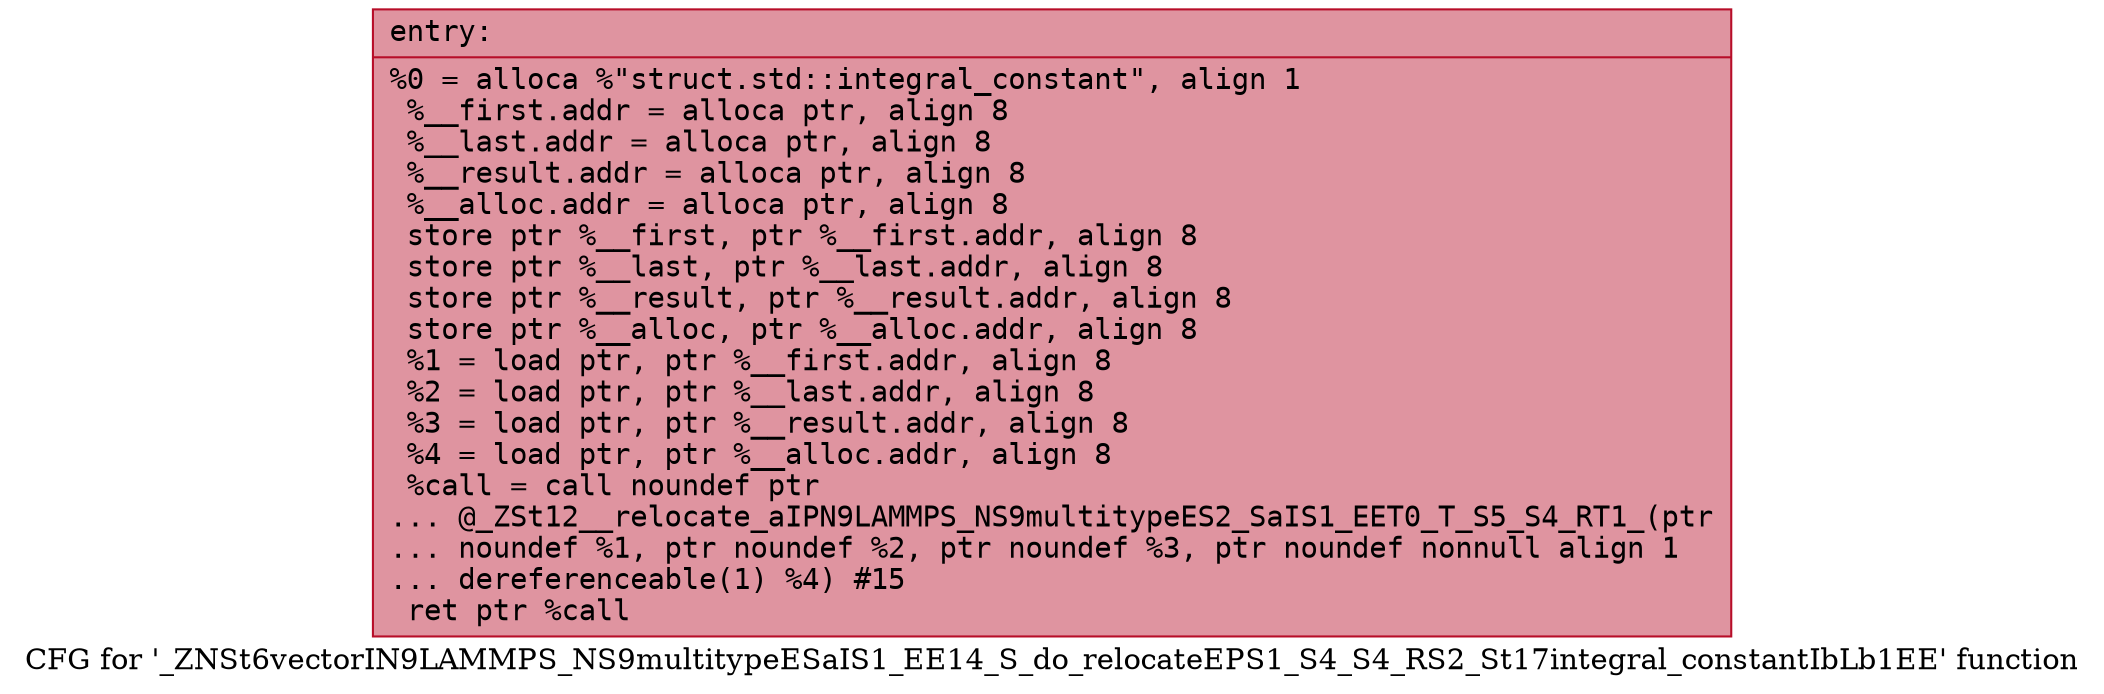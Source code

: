 digraph "CFG for '_ZNSt6vectorIN9LAMMPS_NS9multitypeESaIS1_EE14_S_do_relocateEPS1_S4_S4_RS2_St17integral_constantIbLb1EE' function" {
	label="CFG for '_ZNSt6vectorIN9LAMMPS_NS9multitypeESaIS1_EE14_S_do_relocateEPS1_S4_S4_RS2_St17integral_constantIbLb1EE' function";

	Node0x55bd405ddd10 [shape=record,color="#b70d28ff", style=filled, fillcolor="#b70d2870" fontname="Courier",label="{entry:\l|  %0 = alloca %\"struct.std::integral_constant\", align 1\l  %__first.addr = alloca ptr, align 8\l  %__last.addr = alloca ptr, align 8\l  %__result.addr = alloca ptr, align 8\l  %__alloc.addr = alloca ptr, align 8\l  store ptr %__first, ptr %__first.addr, align 8\l  store ptr %__last, ptr %__last.addr, align 8\l  store ptr %__result, ptr %__result.addr, align 8\l  store ptr %__alloc, ptr %__alloc.addr, align 8\l  %1 = load ptr, ptr %__first.addr, align 8\l  %2 = load ptr, ptr %__last.addr, align 8\l  %3 = load ptr, ptr %__result.addr, align 8\l  %4 = load ptr, ptr %__alloc.addr, align 8\l  %call = call noundef ptr\l... @_ZSt12__relocate_aIPN9LAMMPS_NS9multitypeES2_SaIS1_EET0_T_S5_S4_RT1_(ptr\l... noundef %1, ptr noundef %2, ptr noundef %3, ptr noundef nonnull align 1\l... dereferenceable(1) %4) #15\l  ret ptr %call\l}"];
}
